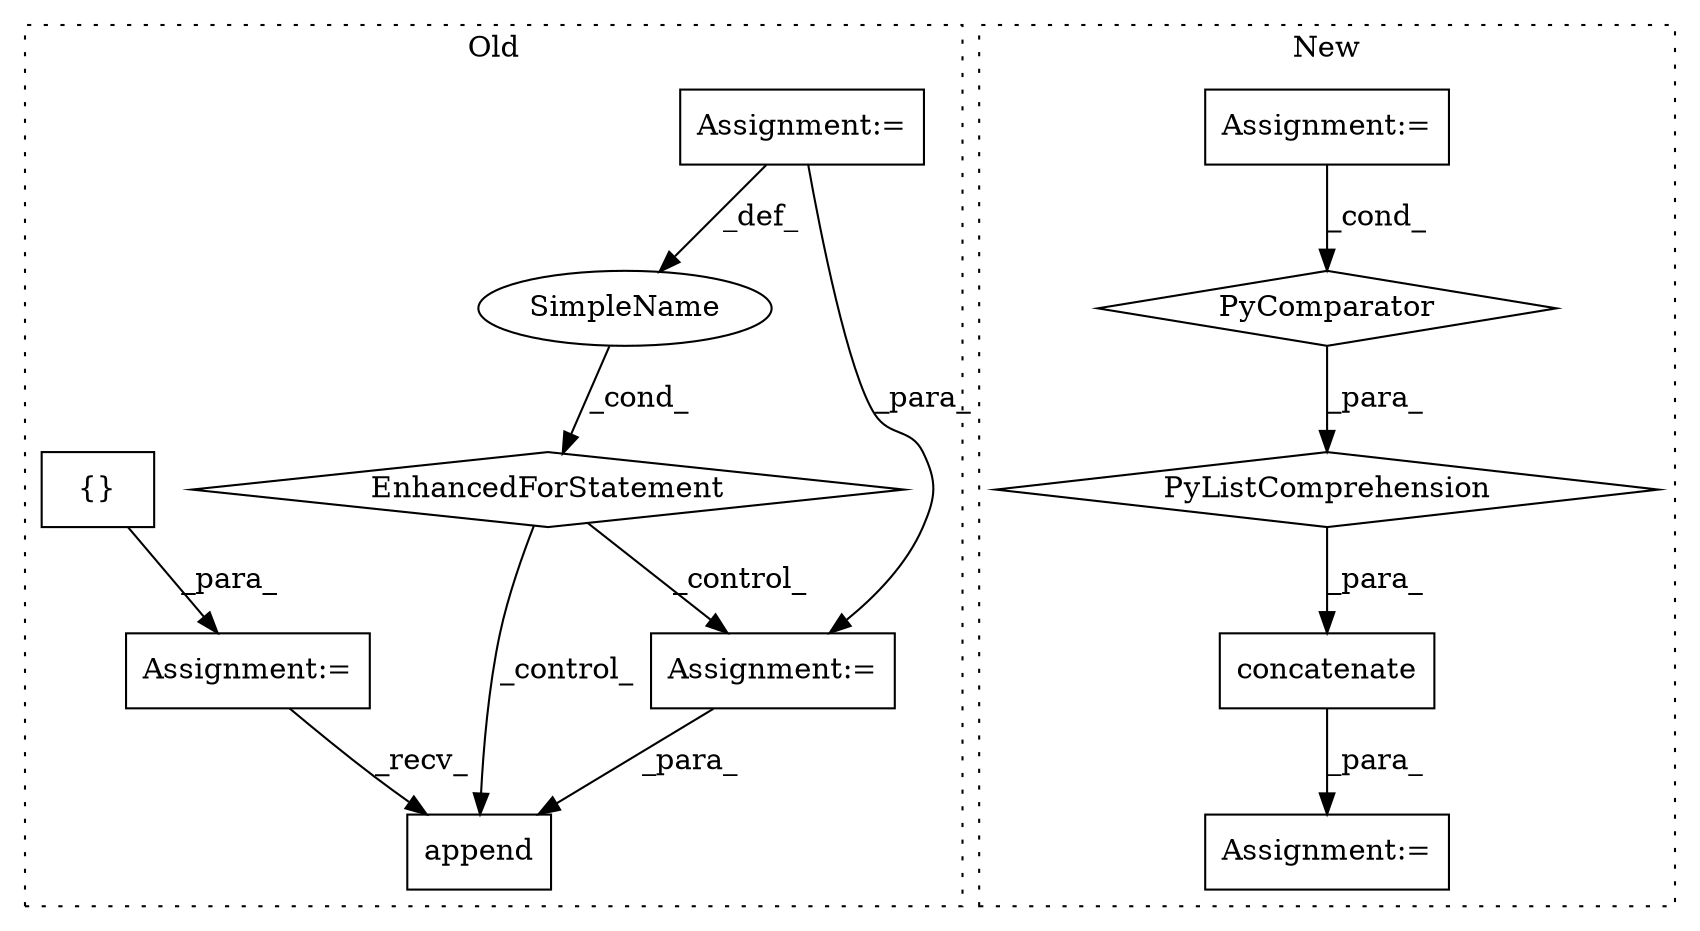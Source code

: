 digraph G {
subgraph cluster0 {
1 [label="append" a="32" s="1124,1181" l="7,1" shape="box"];
5 [label="Assignment:=" a="7" s="1076" l="1" shape="box"];
6 [label="Assignment:=" a="7" s="937,1056" l="73,2" shape="box"];
7 [label="EnhancedForStatement" a="70" s="937,1056" l="73,2" shape="diamond"];
8 [label="{}" a="4" s="929" l="2" shape="box"];
9 [label="Assignment:=" a="7" s="919" l="1" shape="box"];
10 [label="SimpleName" a="42" s="1014" l="11" shape="ellipse"];
label = "Old";
style="dotted";
}
subgraph cluster1 {
2 [label="concatenate" a="32" s="726,860" l="23,1" shape="box"];
3 [label="Assignment:=" a="7" s="711" l="1" shape="box"];
4 [label="Assignment:=" a="7" s="823" l="33" shape="box"];
11 [label="PyListComprehension" a="109" s="749" l="115" shape="diamond"];
12 [label="PyComparator" a="113" s="823" l="33" shape="diamond"];
label = "New";
style="dotted";
}
2 -> 3 [label="_para_"];
4 -> 12 [label="_cond_"];
5 -> 1 [label="_para_"];
6 -> 10 [label="_def_"];
6 -> 5 [label="_para_"];
7 -> 1 [label="_control_"];
7 -> 5 [label="_control_"];
8 -> 9 [label="_para_"];
9 -> 1 [label="_recv_"];
10 -> 7 [label="_cond_"];
11 -> 2 [label="_para_"];
12 -> 11 [label="_para_"];
}